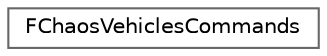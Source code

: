 digraph "Graphical Class Hierarchy"
{
 // INTERACTIVE_SVG=YES
 // LATEX_PDF_SIZE
  bgcolor="transparent";
  edge [fontname=Helvetica,fontsize=10,labelfontname=Helvetica,labelfontsize=10];
  node [fontname=Helvetica,fontsize=10,shape=box,height=0.2,width=0.4];
  rankdir="LR";
  Node0 [id="Node000000",label="FChaosVehiclesCommands",height=0.2,width=0.4,color="grey40", fillcolor="white", style="filled",URL="$d5/d36/classFChaosVehiclesCommands.html",tooltip="The public interface to this module."];
}
